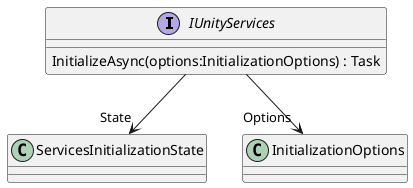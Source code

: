@startuml
interface IUnityServices {
    InitializeAsync(options:InitializationOptions) : Task
}
IUnityServices --> "State" ServicesInitializationState
IUnityServices --> "Options" InitializationOptions
@enduml
